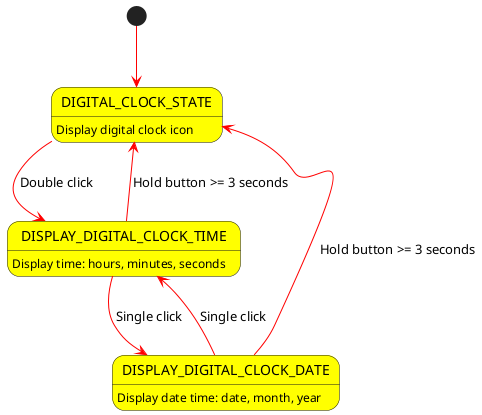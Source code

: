 @startuml system_manager
skinparam arrowcolor red
skinparam stateBackgroundColor yellow  

[*] --> DIGITAL_CLOCK_STATE
DIGITAL_CLOCK_STATE: Display digital clock icon

DISPLAY_DIGITAL_CLOCK_TIME: Display time: hours, minutes, seconds
DISPLAY_DIGITAL_CLOCK_DATE: Display date time: date, month, year

DIGITAL_CLOCK_STATE --> DISPLAY_DIGITAL_CLOCK_TIME: Double click
DISPLAY_DIGITAL_CLOCK_TIME --> DISPLAY_DIGITAL_CLOCK_DATE: Single click
DISPLAY_DIGITAL_CLOCK_DATE --> DISPLAY_DIGITAL_CLOCK_TIME: Single click
DISPLAY_DIGITAL_CLOCK_TIME --> DIGITAL_CLOCK_STATE: Hold button >= 3 seconds
DISPLAY_DIGITAL_CLOCK_DATE --> DIGITAL_CLOCK_STATE: Hold button >= 3 seconds

@enduml